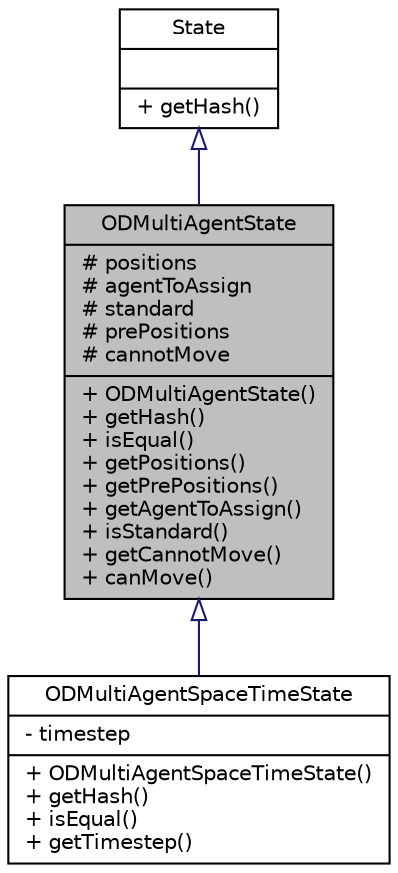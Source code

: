 digraph "ODMultiAgentState"
{
 // INTERACTIVE_SVG=YES
 // LATEX_PDF_SIZE
  edge [fontname="Helvetica",fontsize="10",labelfontname="Helvetica",labelfontsize="10"];
  node [fontname="Helvetica",fontsize="10",shape=record];
  Node1 [label="{ODMultiAgentState\n|# positions\l# agentToAssign\l# standard\l# prePositions\l# cannotMove\l|+ ODMultiAgentState()\l+ getHash()\l+ isEqual()\l+ getPositions()\l+ getPrePositions()\l+ getAgentToAssign()\l+ isStandard()\l+ getCannotMove()\l+ canMove()\l}",height=0.2,width=0.4,color="black", fillcolor="grey75", style="filled", fontcolor="black",tooltip=" "];
  Node2 -> Node1 [dir="back",color="midnightblue",fontsize="10",style="solid",arrowtail="onormal",fontname="Helvetica"];
  Node2 [label="{State\n||+ getHash()\l}",height=0.2,width=0.4,color="black", fillcolor="white", style="filled",URL="$classState.html",tooltip=" "];
  Node1 -> Node3 [dir="back",color="midnightblue",fontsize="10",style="solid",arrowtail="onormal",fontname="Helvetica"];
  Node3 [label="{ODMultiAgentSpaceTimeState\n|- timestep\l|+ ODMultiAgentSpaceTimeState()\l+ getHash()\l+ isEqual()\l+ getTimestep()\l}",height=0.2,width=0.4,color="black", fillcolor="white", style="filled",URL="$classODMultiAgentSpaceTimeState.html",tooltip=" "];
}
